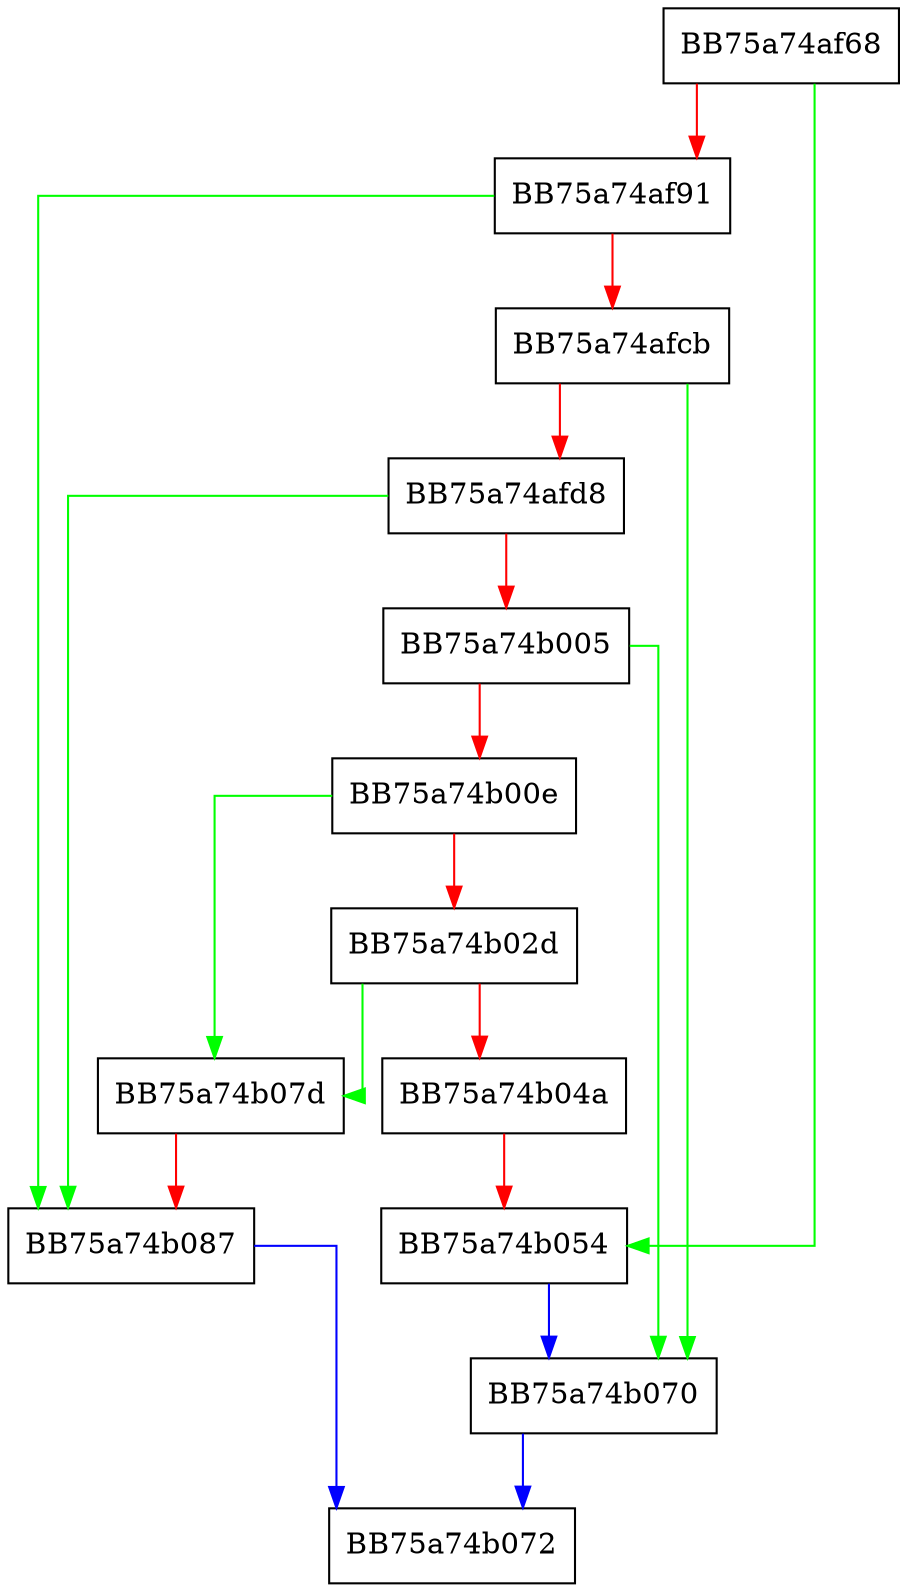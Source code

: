 digraph print {
  node [shape="box"];
  graph [splines=ortho];
  BB75a74af68 -> BB75a74b054 [color="green"];
  BB75a74af68 -> BB75a74af91 [color="red"];
  BB75a74af91 -> BB75a74b087 [color="green"];
  BB75a74af91 -> BB75a74afcb [color="red"];
  BB75a74afcb -> BB75a74b070 [color="green"];
  BB75a74afcb -> BB75a74afd8 [color="red"];
  BB75a74afd8 -> BB75a74b087 [color="green"];
  BB75a74afd8 -> BB75a74b005 [color="red"];
  BB75a74b005 -> BB75a74b070 [color="green"];
  BB75a74b005 -> BB75a74b00e [color="red"];
  BB75a74b00e -> BB75a74b07d [color="green"];
  BB75a74b00e -> BB75a74b02d [color="red"];
  BB75a74b02d -> BB75a74b07d [color="green"];
  BB75a74b02d -> BB75a74b04a [color="red"];
  BB75a74b04a -> BB75a74b054 [color="red"];
  BB75a74b054 -> BB75a74b070 [color="blue"];
  BB75a74b070 -> BB75a74b072 [color="blue"];
  BB75a74b07d -> BB75a74b087 [color="red"];
  BB75a74b087 -> BB75a74b072 [color="blue"];
}